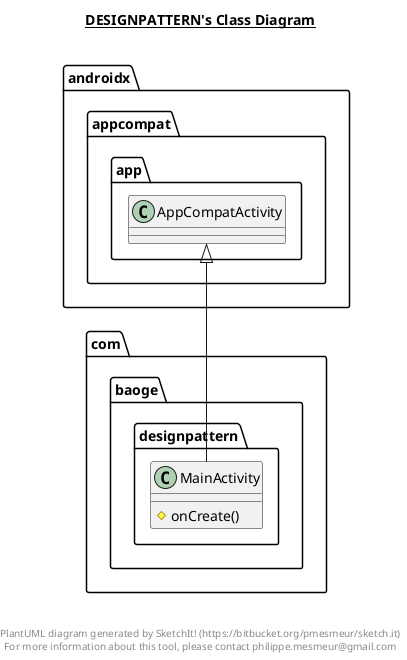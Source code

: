 @startuml

title __DESIGNPATTERN's Class Diagram__\n

  namespace com.baoge.designpattern {
    class com.baoge.designpattern.MainActivity {
        # onCreate()
    }
  }
  

  com.baoge.designpattern.MainActivity -up-|> androidx.appcompat.app.AppCompatActivity


right footer


PlantUML diagram generated by SketchIt! (https://bitbucket.org/pmesmeur/sketch.it)
For more information about this tool, please contact philippe.mesmeur@gmail.com
endfooter

@enduml
